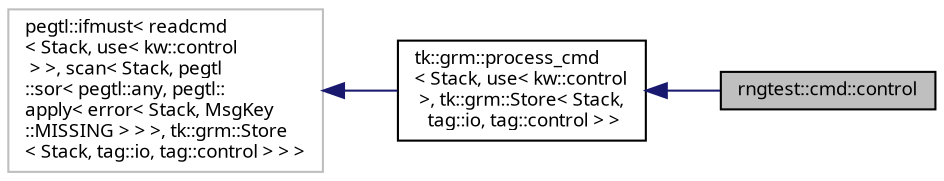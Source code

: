 digraph "rngtest::cmd::control"
{
 // INTERACTIVE_SVG=YES
  bgcolor="transparent";
  edge [fontname="sans-serif",fontsize="9",labelfontname="sans-serif",labelfontsize="9"];
  node [fontname="sans-serif",fontsize="9",shape=record];
  rankdir="LR";
  Node1 [label="rngtest::cmd::control",height=0.2,width=0.4,color="black", fillcolor="grey75", style="filled", fontcolor="black"];
  Node2 -> Node1 [dir="back",color="midnightblue",fontsize="9",style="solid",fontname="sans-serif"];
  Node2 [label="tk::grm::process_cmd\l\< Stack, use\< kw::control\l \>, tk::grm::Store\< Stack,\l tag::io, tag::control \> \>",height=0.2,width=0.4,color="black",URL="$structtk_1_1grm_1_1process__cmd.html"];
  Node3 -> Node2 [dir="back",color="midnightblue",fontsize="9",style="solid",fontname="sans-serif"];
  Node3 [label="pegtl::ifmust\< readcmd\l\< Stack, use\< kw::control\l \> \>, scan\< Stack, pegtl\l::sor\< pegtl::any, pegtl::\lapply\< error\< Stack, MsgKey\l::MISSING \> \> \>, tk::grm::Store\l\< Stack, tag::io, tag::control \> \> \>",height=0.2,width=0.4,color="grey75"];
}
